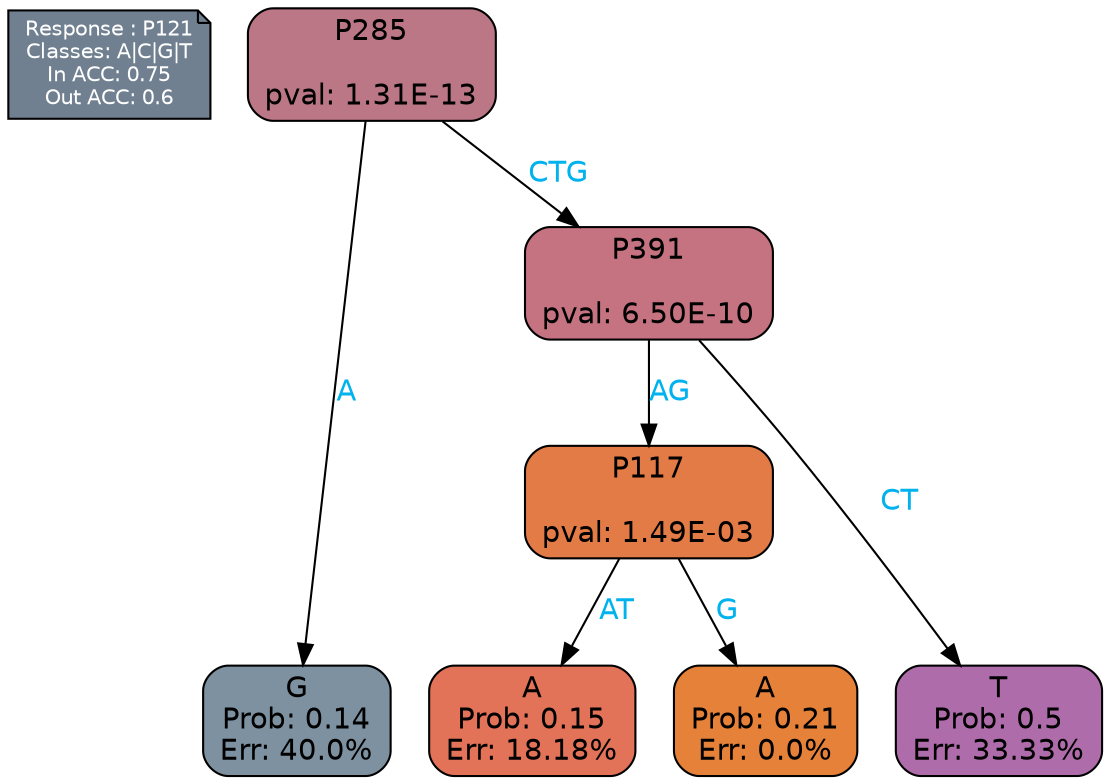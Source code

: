 digraph Tree {
node [shape=box, style="filled, rounded", color="black", fontname=helvetica] ;
graph [ranksep=equally, splines=polylines, bgcolor=transparent, dpi=600] ;
edge [fontname=helvetica] ;
LEGEND [label="Response : P121
Classes: A|C|G|T
In ACC: 0.75
Out ACC: 0.6
",shape=note,align=left,style=filled,fillcolor="slategray",fontcolor="white",fontsize=10];1 [label="P285

pval: 1.31E-13", fillcolor="#bb7785"] ;
2 [label="G
Prob: 0.14
Err: 40.0%", fillcolor="#7d91a0"] ;
3 [label="P391

pval: 6.50E-10", fillcolor="#c57281"] ;
4 [label="P117

pval: 1.49E-03", fillcolor="#e37b46"] ;
5 [label="A
Prob: 0.15
Err: 18.18%", fillcolor="#e27358"] ;
6 [label="A
Prob: 0.21
Err: 0.0%", fillcolor="#e58139"] ;
7 [label="T
Prob: 0.5
Err: 33.33%", fillcolor="#af6cab"] ;
1 -> 2 [label="A",fontcolor=deepskyblue2] ;
1 -> 3 [label="CTG",fontcolor=deepskyblue2] ;
3 -> 4 [label="AG",fontcolor=deepskyblue2] ;
3 -> 7 [label="CT",fontcolor=deepskyblue2] ;
4 -> 5 [label="AT",fontcolor=deepskyblue2] ;
4 -> 6 [label="G",fontcolor=deepskyblue2] ;
{rank = same; 2;5;6;7;}{rank = same; LEGEND;1;}}